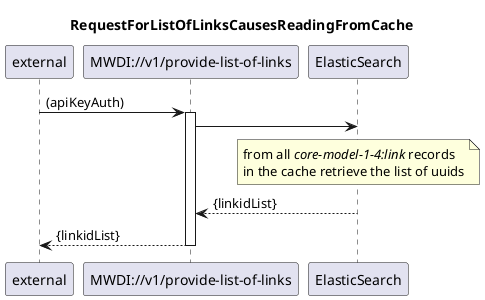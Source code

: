@startuml 105_ProvideListOfLinks
skinparam responseMessageBelowArrow true

title RequestForListOfLinksCausesReadingFromCache

participant "external" as requestor
participant "MWDI://v1/provide-list-of-links" as linklist
participant "ElasticSearch" as es

requestor -> linklist: (apiKeyAuth)
activate linklist

linklist -> es
note over es
  from all <i>core-model-1-4:link</i> records 
  in the cache retrieve the list of uuids
end note

es --> linklist: {linkidList}

linklist --> requestor: {linkidList}
deactivate linklist

@enduml